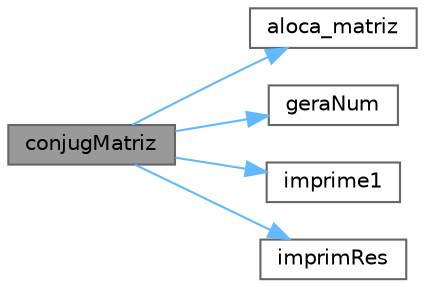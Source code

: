 digraph "conjugMatriz"
{
 // LATEX_PDF_SIZE
  bgcolor="transparent";
  edge [fontname=Helvetica,fontsize=10,labelfontname=Helvetica,labelfontsize=10];
  node [fontname=Helvetica,fontsize=10,shape=box,height=0.2,width=0.4];
  rankdir="LR";
  Node1 [id="Node000001",label="conjugMatriz",height=0.2,width=0.4,color="gray40", fillcolor="grey60", style="filled", fontcolor="black",tooltip=" "];
  Node1 -> Node2 [id="edge1_Node000001_Node000002",color="steelblue1",style="solid",tooltip=" "];
  Node2 [id="Node000002",label="aloca_matriz",height=0.2,width=0.4,color="grey40", fillcolor="white", style="filled",URL="$matrizes_8c.html#a7d042a66e70fa29560c9debf9d8ef24c",tooltip=" "];
  Node1 -> Node3 [id="edge2_Node000001_Node000003",color="steelblue1",style="solid",tooltip=" "];
  Node3 [id="Node000003",label="geraNum",height=0.2,width=0.4,color="grey40", fillcolor="white", style="filled",URL="$matrizes_8c.html#a6a715704d5368128e5cf5f07c33bbc6a",tooltip=" "];
  Node1 -> Node4 [id="edge3_Node000001_Node000004",color="steelblue1",style="solid",tooltip=" "];
  Node4 [id="Node000004",label="imprime1",height=0.2,width=0.4,color="grey40", fillcolor="white", style="filled",URL="$matrizes_8c.html#a2e9e8a7369d6622f81ee22b5d79d750f",tooltip=" "];
  Node1 -> Node5 [id="edge4_Node000001_Node000005",color="steelblue1",style="solid",tooltip=" "];
  Node5 [id="Node000005",label="imprimRes",height=0.2,width=0.4,color="grey40", fillcolor="white", style="filled",URL="$matrizes_8c.html#ae555b84bdcf98cce93078acdc02bd81f",tooltip=" "];
}
